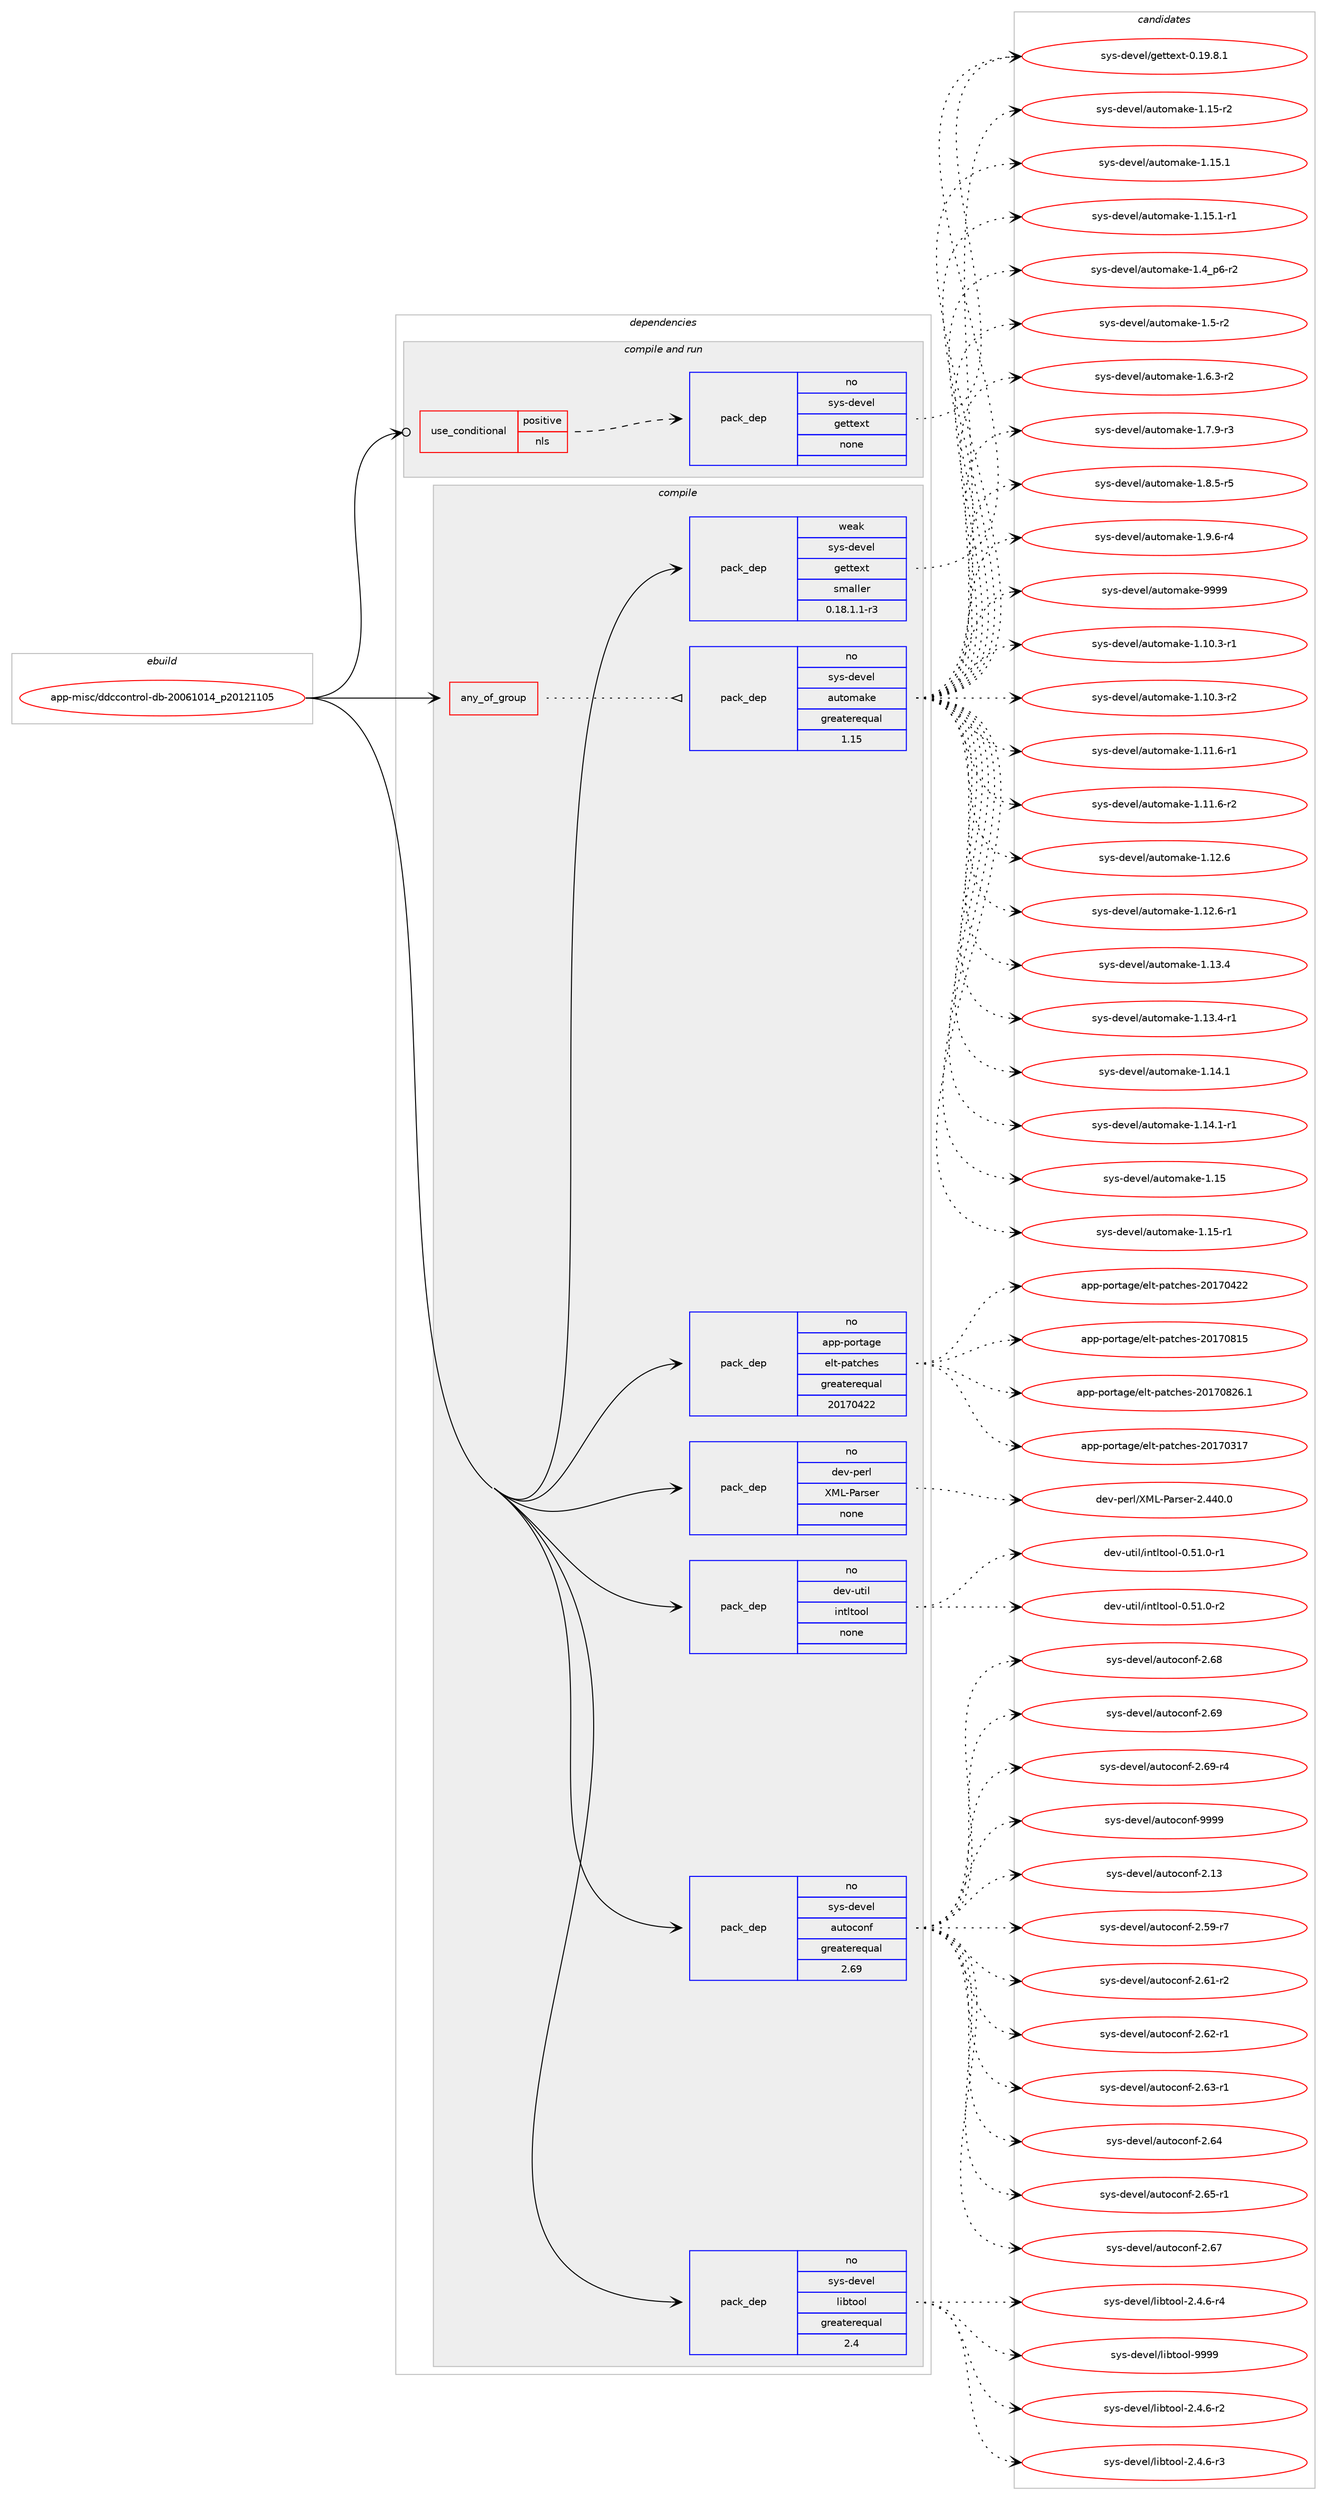 digraph prolog {

# *************
# Graph options
# *************

newrank=true;
concentrate=true;
compound=true;
graph [rankdir=LR,fontname=Helvetica,fontsize=10,ranksep=1.5];#, ranksep=2.5, nodesep=0.2];
edge  [arrowhead=vee];
node  [fontname=Helvetica,fontsize=10];

# **********
# The ebuild
# **********

subgraph cluster_leftcol {
color=gray;
rank=same;
label=<<i>ebuild</i>>;
id [label="app-misc/ddccontrol-db-20061014_p20121105", color=red, width=4, href="../app-misc/ddccontrol-db-20061014_p20121105.svg"];
}

# ****************
# The dependencies
# ****************

subgraph cluster_midcol {
color=gray;
label=<<i>dependencies</i>>;
subgraph cluster_compile {
fillcolor="#eeeeee";
style=filled;
label=<<i>compile</i>>;
subgraph any736 {
dependency45561 [label=<<TABLE BORDER="0" CELLBORDER="1" CELLSPACING="0" CELLPADDING="4"><TR><TD CELLPADDING="10">any_of_group</TD></TR></TABLE>>, shape=none, color=red];subgraph pack32574 {
dependency45562 [label=<<TABLE BORDER="0" CELLBORDER="1" CELLSPACING="0" CELLPADDING="4" WIDTH="220"><TR><TD ROWSPAN="6" CELLPADDING="30">pack_dep</TD></TR><TR><TD WIDTH="110">no</TD></TR><TR><TD>sys-devel</TD></TR><TR><TD>automake</TD></TR><TR><TD>greaterequal</TD></TR><TR><TD>1.15</TD></TR></TABLE>>, shape=none, color=blue];
}
dependency45561:e -> dependency45562:w [weight=20,style="dotted",arrowhead="oinv"];
}
id:e -> dependency45561:w [weight=20,style="solid",arrowhead="vee"];
subgraph pack32575 {
dependency45563 [label=<<TABLE BORDER="0" CELLBORDER="1" CELLSPACING="0" CELLPADDING="4" WIDTH="220"><TR><TD ROWSPAN="6" CELLPADDING="30">pack_dep</TD></TR><TR><TD WIDTH="110">no</TD></TR><TR><TD>app-portage</TD></TR><TR><TD>elt-patches</TD></TR><TR><TD>greaterequal</TD></TR><TR><TD>20170422</TD></TR></TABLE>>, shape=none, color=blue];
}
id:e -> dependency45563:w [weight=20,style="solid",arrowhead="vee"];
subgraph pack32576 {
dependency45564 [label=<<TABLE BORDER="0" CELLBORDER="1" CELLSPACING="0" CELLPADDING="4" WIDTH="220"><TR><TD ROWSPAN="6" CELLPADDING="30">pack_dep</TD></TR><TR><TD WIDTH="110">no</TD></TR><TR><TD>dev-perl</TD></TR><TR><TD>XML-Parser</TD></TR><TR><TD>none</TD></TR><TR><TD></TD></TR></TABLE>>, shape=none, color=blue];
}
id:e -> dependency45564:w [weight=20,style="solid",arrowhead="vee"];
subgraph pack32577 {
dependency45565 [label=<<TABLE BORDER="0" CELLBORDER="1" CELLSPACING="0" CELLPADDING="4" WIDTH="220"><TR><TD ROWSPAN="6" CELLPADDING="30">pack_dep</TD></TR><TR><TD WIDTH="110">no</TD></TR><TR><TD>dev-util</TD></TR><TR><TD>intltool</TD></TR><TR><TD>none</TD></TR><TR><TD></TD></TR></TABLE>>, shape=none, color=blue];
}
id:e -> dependency45565:w [weight=20,style="solid",arrowhead="vee"];
subgraph pack32578 {
dependency45566 [label=<<TABLE BORDER="0" CELLBORDER="1" CELLSPACING="0" CELLPADDING="4" WIDTH="220"><TR><TD ROWSPAN="6" CELLPADDING="30">pack_dep</TD></TR><TR><TD WIDTH="110">no</TD></TR><TR><TD>sys-devel</TD></TR><TR><TD>autoconf</TD></TR><TR><TD>greaterequal</TD></TR><TR><TD>2.69</TD></TR></TABLE>>, shape=none, color=blue];
}
id:e -> dependency45566:w [weight=20,style="solid",arrowhead="vee"];
subgraph pack32579 {
dependency45567 [label=<<TABLE BORDER="0" CELLBORDER="1" CELLSPACING="0" CELLPADDING="4" WIDTH="220"><TR><TD ROWSPAN="6" CELLPADDING="30">pack_dep</TD></TR><TR><TD WIDTH="110">no</TD></TR><TR><TD>sys-devel</TD></TR><TR><TD>libtool</TD></TR><TR><TD>greaterequal</TD></TR><TR><TD>2.4</TD></TR></TABLE>>, shape=none, color=blue];
}
id:e -> dependency45567:w [weight=20,style="solid",arrowhead="vee"];
subgraph pack32580 {
dependency45568 [label=<<TABLE BORDER="0" CELLBORDER="1" CELLSPACING="0" CELLPADDING="4" WIDTH="220"><TR><TD ROWSPAN="6" CELLPADDING="30">pack_dep</TD></TR><TR><TD WIDTH="110">weak</TD></TR><TR><TD>sys-devel</TD></TR><TR><TD>gettext</TD></TR><TR><TD>smaller</TD></TR><TR><TD>0.18.1.1-r3</TD></TR></TABLE>>, shape=none, color=blue];
}
id:e -> dependency45568:w [weight=20,style="solid",arrowhead="vee"];
}
subgraph cluster_compileandrun {
fillcolor="#eeeeee";
style=filled;
label=<<i>compile and run</i>>;
subgraph cond12231 {
dependency45569 [label=<<TABLE BORDER="0" CELLBORDER="1" CELLSPACING="0" CELLPADDING="4"><TR><TD ROWSPAN="3" CELLPADDING="10">use_conditional</TD></TR><TR><TD>positive</TD></TR><TR><TD>nls</TD></TR></TABLE>>, shape=none, color=red];
subgraph pack32581 {
dependency45570 [label=<<TABLE BORDER="0" CELLBORDER="1" CELLSPACING="0" CELLPADDING="4" WIDTH="220"><TR><TD ROWSPAN="6" CELLPADDING="30">pack_dep</TD></TR><TR><TD WIDTH="110">no</TD></TR><TR><TD>sys-devel</TD></TR><TR><TD>gettext</TD></TR><TR><TD>none</TD></TR><TR><TD></TD></TR></TABLE>>, shape=none, color=blue];
}
dependency45569:e -> dependency45570:w [weight=20,style="dashed",arrowhead="vee"];
}
id:e -> dependency45569:w [weight=20,style="solid",arrowhead="odotvee"];
}
subgraph cluster_run {
fillcolor="#eeeeee";
style=filled;
label=<<i>run</i>>;
}
}

# **************
# The candidates
# **************

subgraph cluster_choices {
rank=same;
color=gray;
label=<<i>candidates</i>>;

subgraph choice32574 {
color=black;
nodesep=1;
choice11512111545100101118101108479711711611110997107101454946494846514511449 [label="sys-devel/automake-1.10.3-r1", color=red, width=4,href="../sys-devel/automake-1.10.3-r1.svg"];
choice11512111545100101118101108479711711611110997107101454946494846514511450 [label="sys-devel/automake-1.10.3-r2", color=red, width=4,href="../sys-devel/automake-1.10.3-r2.svg"];
choice11512111545100101118101108479711711611110997107101454946494946544511449 [label="sys-devel/automake-1.11.6-r1", color=red, width=4,href="../sys-devel/automake-1.11.6-r1.svg"];
choice11512111545100101118101108479711711611110997107101454946494946544511450 [label="sys-devel/automake-1.11.6-r2", color=red, width=4,href="../sys-devel/automake-1.11.6-r2.svg"];
choice1151211154510010111810110847971171161111099710710145494649504654 [label="sys-devel/automake-1.12.6", color=red, width=4,href="../sys-devel/automake-1.12.6.svg"];
choice11512111545100101118101108479711711611110997107101454946495046544511449 [label="sys-devel/automake-1.12.6-r1", color=red, width=4,href="../sys-devel/automake-1.12.6-r1.svg"];
choice1151211154510010111810110847971171161111099710710145494649514652 [label="sys-devel/automake-1.13.4", color=red, width=4,href="../sys-devel/automake-1.13.4.svg"];
choice11512111545100101118101108479711711611110997107101454946495146524511449 [label="sys-devel/automake-1.13.4-r1", color=red, width=4,href="../sys-devel/automake-1.13.4-r1.svg"];
choice1151211154510010111810110847971171161111099710710145494649524649 [label="sys-devel/automake-1.14.1", color=red, width=4,href="../sys-devel/automake-1.14.1.svg"];
choice11512111545100101118101108479711711611110997107101454946495246494511449 [label="sys-devel/automake-1.14.1-r1", color=red, width=4,href="../sys-devel/automake-1.14.1-r1.svg"];
choice115121115451001011181011084797117116111109971071014549464953 [label="sys-devel/automake-1.15", color=red, width=4,href="../sys-devel/automake-1.15.svg"];
choice1151211154510010111810110847971171161111099710710145494649534511449 [label="sys-devel/automake-1.15-r1", color=red, width=4,href="../sys-devel/automake-1.15-r1.svg"];
choice1151211154510010111810110847971171161111099710710145494649534511450 [label="sys-devel/automake-1.15-r2", color=red, width=4,href="../sys-devel/automake-1.15-r2.svg"];
choice1151211154510010111810110847971171161111099710710145494649534649 [label="sys-devel/automake-1.15.1", color=red, width=4,href="../sys-devel/automake-1.15.1.svg"];
choice11512111545100101118101108479711711611110997107101454946495346494511449 [label="sys-devel/automake-1.15.1-r1", color=red, width=4,href="../sys-devel/automake-1.15.1-r1.svg"];
choice115121115451001011181011084797117116111109971071014549465295112544511450 [label="sys-devel/automake-1.4_p6-r2", color=red, width=4,href="../sys-devel/automake-1.4_p6-r2.svg"];
choice11512111545100101118101108479711711611110997107101454946534511450 [label="sys-devel/automake-1.5-r2", color=red, width=4,href="../sys-devel/automake-1.5-r2.svg"];
choice115121115451001011181011084797117116111109971071014549465446514511450 [label="sys-devel/automake-1.6.3-r2", color=red, width=4,href="../sys-devel/automake-1.6.3-r2.svg"];
choice115121115451001011181011084797117116111109971071014549465546574511451 [label="sys-devel/automake-1.7.9-r3", color=red, width=4,href="../sys-devel/automake-1.7.9-r3.svg"];
choice115121115451001011181011084797117116111109971071014549465646534511453 [label="sys-devel/automake-1.8.5-r5", color=red, width=4,href="../sys-devel/automake-1.8.5-r5.svg"];
choice115121115451001011181011084797117116111109971071014549465746544511452 [label="sys-devel/automake-1.9.6-r4", color=red, width=4,href="../sys-devel/automake-1.9.6-r4.svg"];
choice115121115451001011181011084797117116111109971071014557575757 [label="sys-devel/automake-9999", color=red, width=4,href="../sys-devel/automake-9999.svg"];
dependency45562:e -> choice11512111545100101118101108479711711611110997107101454946494846514511449:w [style=dotted,weight="100"];
dependency45562:e -> choice11512111545100101118101108479711711611110997107101454946494846514511450:w [style=dotted,weight="100"];
dependency45562:e -> choice11512111545100101118101108479711711611110997107101454946494946544511449:w [style=dotted,weight="100"];
dependency45562:e -> choice11512111545100101118101108479711711611110997107101454946494946544511450:w [style=dotted,weight="100"];
dependency45562:e -> choice1151211154510010111810110847971171161111099710710145494649504654:w [style=dotted,weight="100"];
dependency45562:e -> choice11512111545100101118101108479711711611110997107101454946495046544511449:w [style=dotted,weight="100"];
dependency45562:e -> choice1151211154510010111810110847971171161111099710710145494649514652:w [style=dotted,weight="100"];
dependency45562:e -> choice11512111545100101118101108479711711611110997107101454946495146524511449:w [style=dotted,weight="100"];
dependency45562:e -> choice1151211154510010111810110847971171161111099710710145494649524649:w [style=dotted,weight="100"];
dependency45562:e -> choice11512111545100101118101108479711711611110997107101454946495246494511449:w [style=dotted,weight="100"];
dependency45562:e -> choice115121115451001011181011084797117116111109971071014549464953:w [style=dotted,weight="100"];
dependency45562:e -> choice1151211154510010111810110847971171161111099710710145494649534511449:w [style=dotted,weight="100"];
dependency45562:e -> choice1151211154510010111810110847971171161111099710710145494649534511450:w [style=dotted,weight="100"];
dependency45562:e -> choice1151211154510010111810110847971171161111099710710145494649534649:w [style=dotted,weight="100"];
dependency45562:e -> choice11512111545100101118101108479711711611110997107101454946495346494511449:w [style=dotted,weight="100"];
dependency45562:e -> choice115121115451001011181011084797117116111109971071014549465295112544511450:w [style=dotted,weight="100"];
dependency45562:e -> choice11512111545100101118101108479711711611110997107101454946534511450:w [style=dotted,weight="100"];
dependency45562:e -> choice115121115451001011181011084797117116111109971071014549465446514511450:w [style=dotted,weight="100"];
dependency45562:e -> choice115121115451001011181011084797117116111109971071014549465546574511451:w [style=dotted,weight="100"];
dependency45562:e -> choice115121115451001011181011084797117116111109971071014549465646534511453:w [style=dotted,weight="100"];
dependency45562:e -> choice115121115451001011181011084797117116111109971071014549465746544511452:w [style=dotted,weight="100"];
dependency45562:e -> choice115121115451001011181011084797117116111109971071014557575757:w [style=dotted,weight="100"];
}
subgraph choice32575 {
color=black;
nodesep=1;
choice97112112451121111141169710310147101108116451129711699104101115455048495548514955 [label="app-portage/elt-patches-20170317", color=red, width=4,href="../app-portage/elt-patches-20170317.svg"];
choice97112112451121111141169710310147101108116451129711699104101115455048495548525050 [label="app-portage/elt-patches-20170422", color=red, width=4,href="../app-portage/elt-patches-20170422.svg"];
choice97112112451121111141169710310147101108116451129711699104101115455048495548564953 [label="app-portage/elt-patches-20170815", color=red, width=4,href="../app-portage/elt-patches-20170815.svg"];
choice971121124511211111411697103101471011081164511297116991041011154550484955485650544649 [label="app-portage/elt-patches-20170826.1", color=red, width=4,href="../app-portage/elt-patches-20170826.1.svg"];
dependency45563:e -> choice97112112451121111141169710310147101108116451129711699104101115455048495548514955:w [style=dotted,weight="100"];
dependency45563:e -> choice97112112451121111141169710310147101108116451129711699104101115455048495548525050:w [style=dotted,weight="100"];
dependency45563:e -> choice97112112451121111141169710310147101108116451129711699104101115455048495548564953:w [style=dotted,weight="100"];
dependency45563:e -> choice971121124511211111411697103101471011081164511297116991041011154550484955485650544649:w [style=dotted,weight="100"];
}
subgraph choice32576 {
color=black;
nodesep=1;
choice10010111845112101114108478877764580971141151011144550465252484648 [label="dev-perl/XML-Parser-2.440.0", color=red, width=4,href="../dev-perl/XML-Parser-2.440.0.svg"];
dependency45564:e -> choice10010111845112101114108478877764580971141151011144550465252484648:w [style=dotted,weight="100"];
}
subgraph choice32577 {
color=black;
nodesep=1;
choice1001011184511711610510847105110116108116111111108454846534946484511449 [label="dev-util/intltool-0.51.0-r1", color=red, width=4,href="../dev-util/intltool-0.51.0-r1.svg"];
choice1001011184511711610510847105110116108116111111108454846534946484511450 [label="dev-util/intltool-0.51.0-r2", color=red, width=4,href="../dev-util/intltool-0.51.0-r2.svg"];
dependency45565:e -> choice1001011184511711610510847105110116108116111111108454846534946484511449:w [style=dotted,weight="100"];
dependency45565:e -> choice1001011184511711610510847105110116108116111111108454846534946484511450:w [style=dotted,weight="100"];
}
subgraph choice32578 {
color=black;
nodesep=1;
choice115121115451001011181011084797117116111991111101024550464951 [label="sys-devel/autoconf-2.13", color=red, width=4,href="../sys-devel/autoconf-2.13.svg"];
choice1151211154510010111810110847971171161119911111010245504653574511455 [label="sys-devel/autoconf-2.59-r7", color=red, width=4,href="../sys-devel/autoconf-2.59-r7.svg"];
choice1151211154510010111810110847971171161119911111010245504654494511450 [label="sys-devel/autoconf-2.61-r2", color=red, width=4,href="../sys-devel/autoconf-2.61-r2.svg"];
choice1151211154510010111810110847971171161119911111010245504654504511449 [label="sys-devel/autoconf-2.62-r1", color=red, width=4,href="../sys-devel/autoconf-2.62-r1.svg"];
choice1151211154510010111810110847971171161119911111010245504654514511449 [label="sys-devel/autoconf-2.63-r1", color=red, width=4,href="../sys-devel/autoconf-2.63-r1.svg"];
choice115121115451001011181011084797117116111991111101024550465452 [label="sys-devel/autoconf-2.64", color=red, width=4,href="../sys-devel/autoconf-2.64.svg"];
choice1151211154510010111810110847971171161119911111010245504654534511449 [label="sys-devel/autoconf-2.65-r1", color=red, width=4,href="../sys-devel/autoconf-2.65-r1.svg"];
choice115121115451001011181011084797117116111991111101024550465455 [label="sys-devel/autoconf-2.67", color=red, width=4,href="../sys-devel/autoconf-2.67.svg"];
choice115121115451001011181011084797117116111991111101024550465456 [label="sys-devel/autoconf-2.68", color=red, width=4,href="../sys-devel/autoconf-2.68.svg"];
choice115121115451001011181011084797117116111991111101024550465457 [label="sys-devel/autoconf-2.69", color=red, width=4,href="../sys-devel/autoconf-2.69.svg"];
choice1151211154510010111810110847971171161119911111010245504654574511452 [label="sys-devel/autoconf-2.69-r4", color=red, width=4,href="../sys-devel/autoconf-2.69-r4.svg"];
choice115121115451001011181011084797117116111991111101024557575757 [label="sys-devel/autoconf-9999", color=red, width=4,href="../sys-devel/autoconf-9999.svg"];
dependency45566:e -> choice115121115451001011181011084797117116111991111101024550464951:w [style=dotted,weight="100"];
dependency45566:e -> choice1151211154510010111810110847971171161119911111010245504653574511455:w [style=dotted,weight="100"];
dependency45566:e -> choice1151211154510010111810110847971171161119911111010245504654494511450:w [style=dotted,weight="100"];
dependency45566:e -> choice1151211154510010111810110847971171161119911111010245504654504511449:w [style=dotted,weight="100"];
dependency45566:e -> choice1151211154510010111810110847971171161119911111010245504654514511449:w [style=dotted,weight="100"];
dependency45566:e -> choice115121115451001011181011084797117116111991111101024550465452:w [style=dotted,weight="100"];
dependency45566:e -> choice1151211154510010111810110847971171161119911111010245504654534511449:w [style=dotted,weight="100"];
dependency45566:e -> choice115121115451001011181011084797117116111991111101024550465455:w [style=dotted,weight="100"];
dependency45566:e -> choice115121115451001011181011084797117116111991111101024550465456:w [style=dotted,weight="100"];
dependency45566:e -> choice115121115451001011181011084797117116111991111101024550465457:w [style=dotted,weight="100"];
dependency45566:e -> choice1151211154510010111810110847971171161119911111010245504654574511452:w [style=dotted,weight="100"];
dependency45566:e -> choice115121115451001011181011084797117116111991111101024557575757:w [style=dotted,weight="100"];
}
subgraph choice32579 {
color=black;
nodesep=1;
choice1151211154510010111810110847108105981161111111084550465246544511450 [label="sys-devel/libtool-2.4.6-r2", color=red, width=4,href="../sys-devel/libtool-2.4.6-r2.svg"];
choice1151211154510010111810110847108105981161111111084550465246544511451 [label="sys-devel/libtool-2.4.6-r3", color=red, width=4,href="../sys-devel/libtool-2.4.6-r3.svg"];
choice1151211154510010111810110847108105981161111111084550465246544511452 [label="sys-devel/libtool-2.4.6-r4", color=red, width=4,href="../sys-devel/libtool-2.4.6-r4.svg"];
choice1151211154510010111810110847108105981161111111084557575757 [label="sys-devel/libtool-9999", color=red, width=4,href="../sys-devel/libtool-9999.svg"];
dependency45567:e -> choice1151211154510010111810110847108105981161111111084550465246544511450:w [style=dotted,weight="100"];
dependency45567:e -> choice1151211154510010111810110847108105981161111111084550465246544511451:w [style=dotted,weight="100"];
dependency45567:e -> choice1151211154510010111810110847108105981161111111084550465246544511452:w [style=dotted,weight="100"];
dependency45567:e -> choice1151211154510010111810110847108105981161111111084557575757:w [style=dotted,weight="100"];
}
subgraph choice32580 {
color=black;
nodesep=1;
choice1151211154510010111810110847103101116116101120116454846495746564649 [label="sys-devel/gettext-0.19.8.1", color=red, width=4,href="../sys-devel/gettext-0.19.8.1.svg"];
dependency45568:e -> choice1151211154510010111810110847103101116116101120116454846495746564649:w [style=dotted,weight="100"];
}
subgraph choice32581 {
color=black;
nodesep=1;
choice1151211154510010111810110847103101116116101120116454846495746564649 [label="sys-devel/gettext-0.19.8.1", color=red, width=4,href="../sys-devel/gettext-0.19.8.1.svg"];
dependency45570:e -> choice1151211154510010111810110847103101116116101120116454846495746564649:w [style=dotted,weight="100"];
}
}

}

